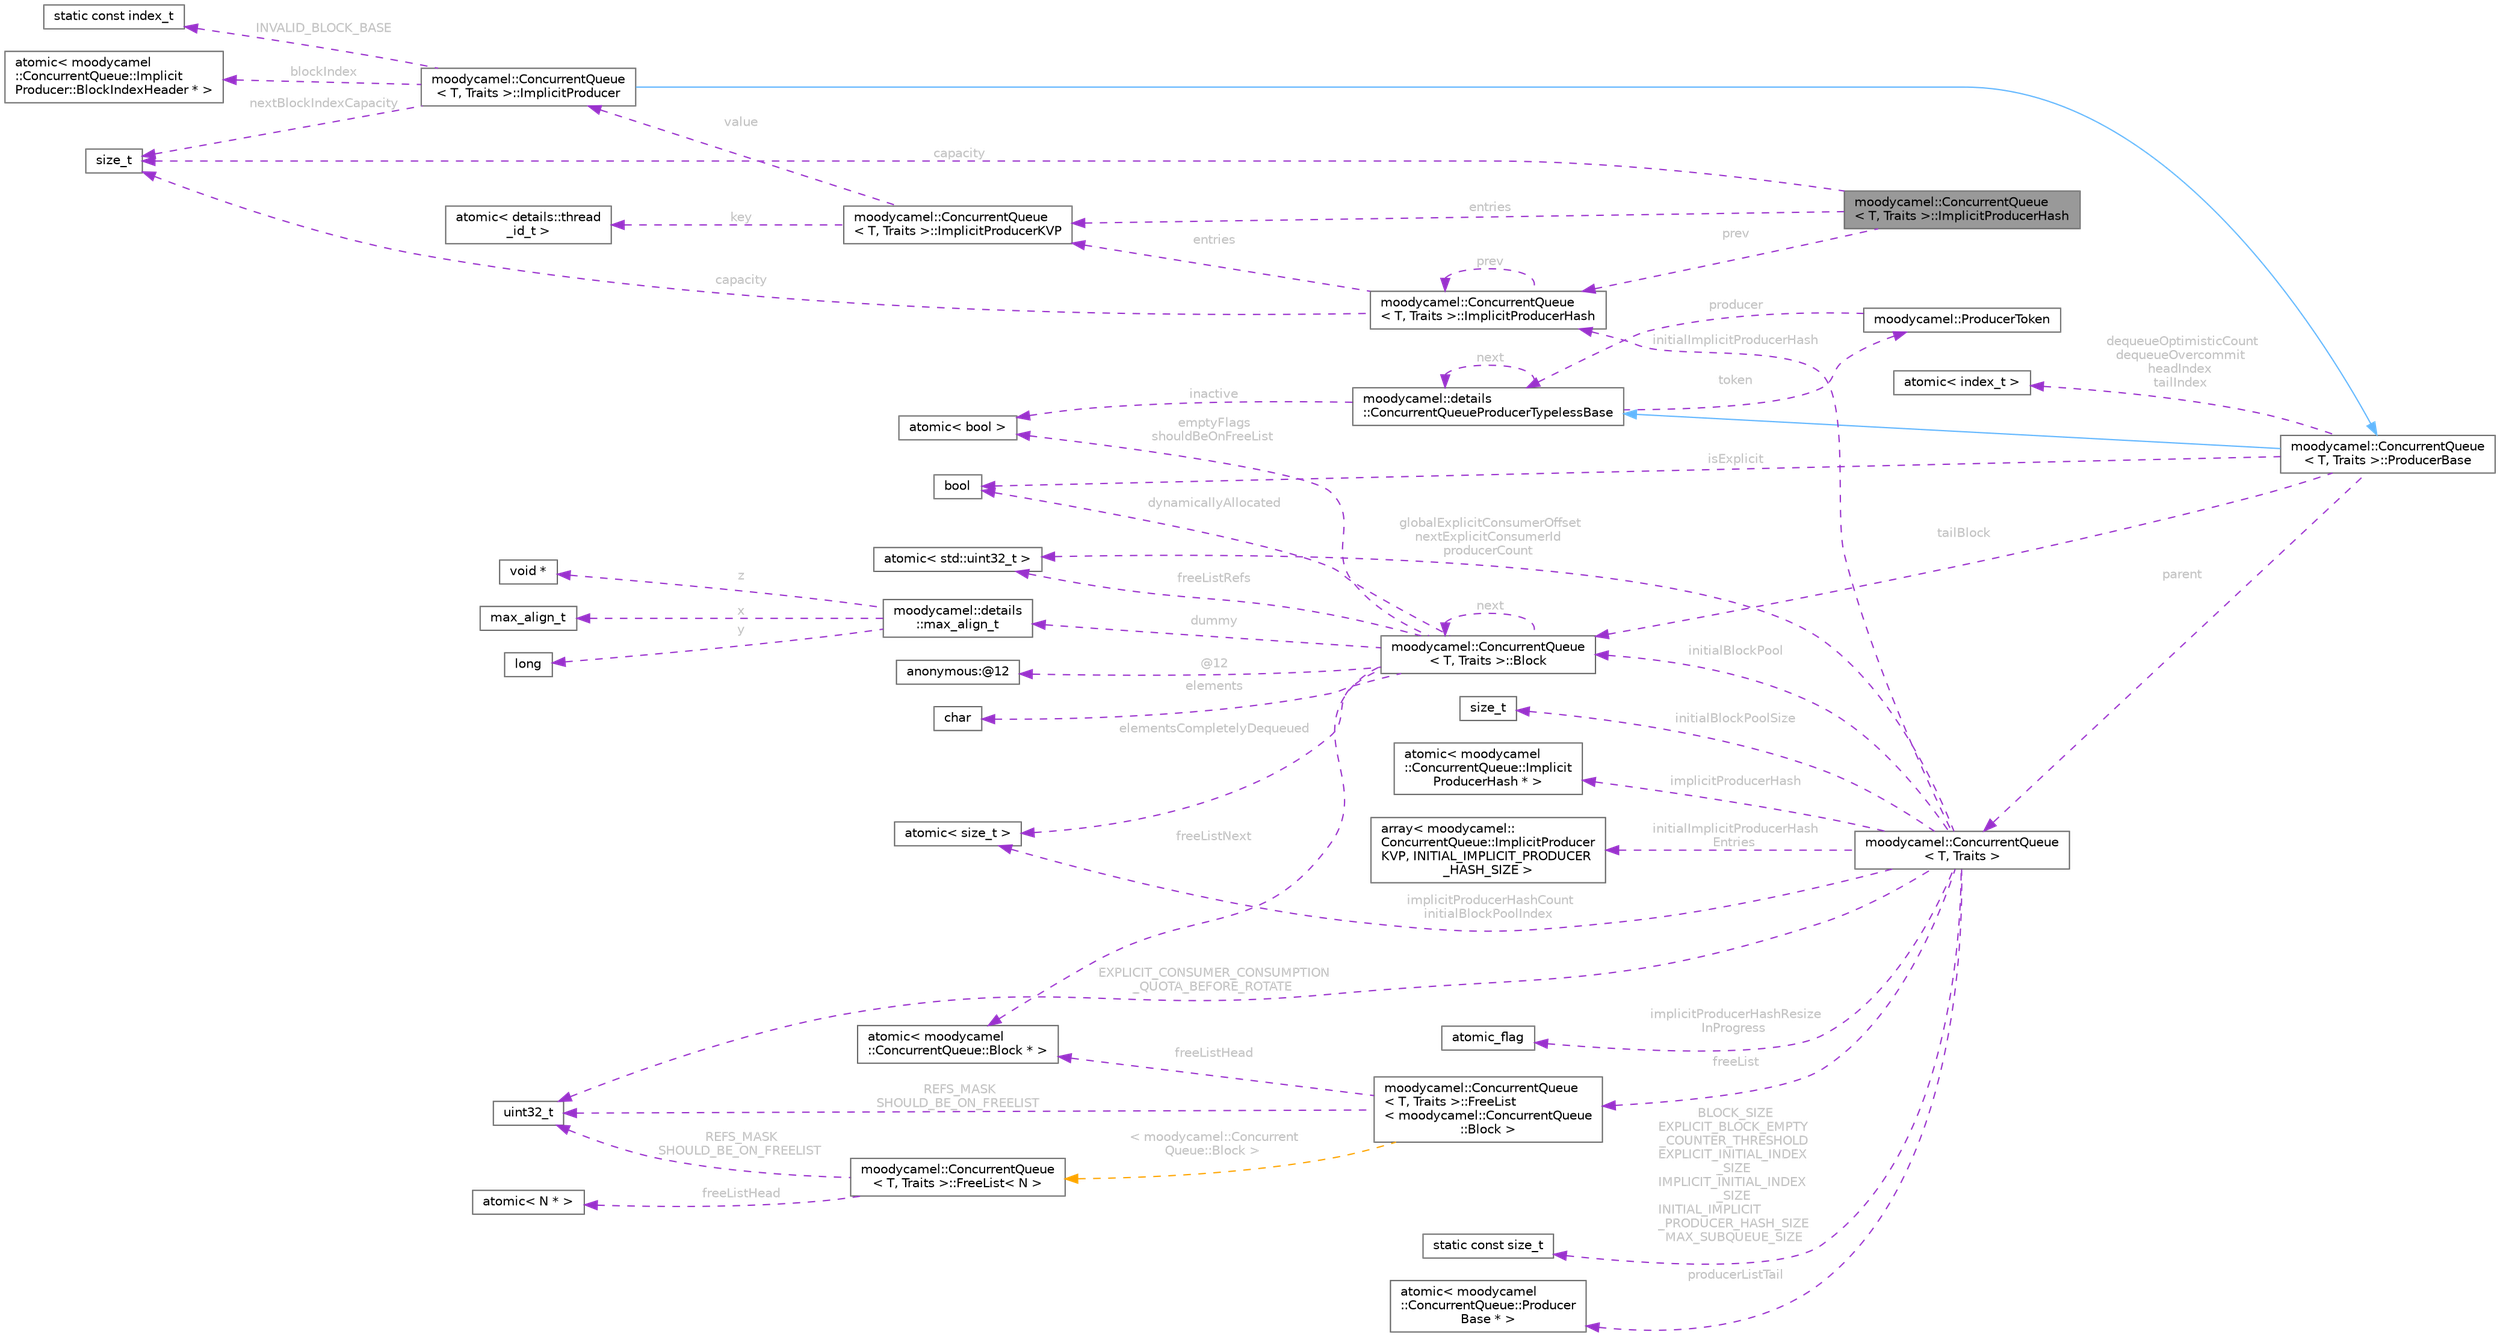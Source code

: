 digraph "moodycamel::ConcurrentQueue&lt; T, Traits &gt;::ImplicitProducerHash"
{
 // INTERACTIVE_SVG=YES
 // LATEX_PDF_SIZE
  bgcolor="transparent";
  edge [fontname=Helvetica,fontsize=10,labelfontname=Helvetica,labelfontsize=10];
  node [fontname=Helvetica,fontsize=10,shape=box,height=0.2,width=0.4];
  rankdir="LR";
  Node1 [id="Node000001",label="moodycamel::ConcurrentQueue\l\< T, Traits \>::ImplicitProducerHash",height=0.2,width=0.4,color="gray40", fillcolor="grey60", style="filled", fontcolor="black",tooltip=" "];
  Node2 -> Node1 [id="edge1_Node000001_Node000002",dir="back",color="darkorchid3",style="dashed",tooltip=" ",label=" capacity",fontcolor="grey" ];
  Node2 [id="Node000002",label="size_t",height=0.2,width=0.4,color="gray40", fillcolor="white", style="filled",tooltip=" "];
  Node3 -> Node1 [id="edge2_Node000001_Node000003",dir="back",color="darkorchid3",style="dashed",tooltip=" ",label=" entries",fontcolor="grey" ];
  Node3 [id="Node000003",label="moodycamel::ConcurrentQueue\l\< T, Traits \>::ImplicitProducerKVP",height=0.2,width=0.4,color="gray40", fillcolor="white", style="filled",URL="$d3/dde/structmoodycamel_1_1ConcurrentQueue_1_1ImplicitProducerKVP.html",tooltip=" "];
  Node4 -> Node3 [id="edge3_Node000003_Node000004",dir="back",color="darkorchid3",style="dashed",tooltip=" ",label=" key",fontcolor="grey" ];
  Node4 [id="Node000004",label="atomic\< details::thread\l_id_t \>",height=0.2,width=0.4,color="gray40", fillcolor="white", style="filled",tooltip=" "];
  Node5 -> Node3 [id="edge4_Node000003_Node000005",dir="back",color="darkorchid3",style="dashed",tooltip=" ",label=" value",fontcolor="grey" ];
  Node5 [id="Node000005",label="moodycamel::ConcurrentQueue\l\< T, Traits \>::ImplicitProducer",height=0.2,width=0.4,color="gray40", fillcolor="white", style="filled",URL="$d4/d1f/structmoodycamel_1_1ConcurrentQueue_1_1ImplicitProducer.html",tooltip=" "];
  Node6 -> Node5 [id="edge5_Node000005_Node000006",dir="back",color="steelblue1",style="solid",tooltip=" "];
  Node6 [id="Node000006",label="moodycamel::ConcurrentQueue\l\< T, Traits \>::ProducerBase",height=0.2,width=0.4,color="gray40", fillcolor="white", style="filled",URL="$d4/dea/structmoodycamel_1_1ConcurrentQueue_1_1ProducerBase.html",tooltip=" "];
  Node7 -> Node6 [id="edge6_Node000006_Node000007",dir="back",color="steelblue1",style="solid",tooltip=" "];
  Node7 [id="Node000007",label="moodycamel::details\l::ConcurrentQueueProducerTypelessBase",height=0.2,width=0.4,color="gray40", fillcolor="white", style="filled",URL="$d2/ddf/structmoodycamel_1_1details_1_1ConcurrentQueueProducerTypelessBase.html",tooltip=" "];
  Node7 -> Node7 [id="edge7_Node000007_Node000007",dir="back",color="darkorchid3",style="dashed",tooltip=" ",label=" next",fontcolor="grey" ];
  Node8 -> Node7 [id="edge8_Node000007_Node000008",dir="back",color="darkorchid3",style="dashed",tooltip=" ",label=" inactive",fontcolor="grey" ];
  Node8 [id="Node000008",label="atomic\< bool \>",height=0.2,width=0.4,color="gray40", fillcolor="white", style="filled",tooltip=" "];
  Node9 -> Node7 [id="edge9_Node000007_Node000009",dir="back",color="darkorchid3",style="dashed",tooltip=" ",label=" token",fontcolor="grey" ];
  Node9 [id="Node000009",label="moodycamel::ProducerToken",height=0.2,width=0.4,color="gray40", fillcolor="white", style="filled",URL="$d1/dbb/structmoodycamel_1_1ProducerToken.html",tooltip=" "];
  Node7 -> Node9 [id="edge10_Node000009_Node000007",dir="back",color="darkorchid3",style="dashed",tooltip=" ",label=" producer",fontcolor="grey" ];
  Node10 -> Node6 [id="edge11_Node000006_Node000010",dir="back",color="darkorchid3",style="dashed",tooltip=" ",label=" dequeueOptimisticCount\ndequeueOvercommit\nheadIndex\ntailIndex",fontcolor="grey" ];
  Node10 [id="Node000010",label="atomic\< index_t \>",height=0.2,width=0.4,color="gray40", fillcolor="white", style="filled",tooltip=" "];
  Node11 -> Node6 [id="edge12_Node000006_Node000011",dir="back",color="darkorchid3",style="dashed",tooltip=" ",label=" tailBlock",fontcolor="grey" ];
  Node11 [id="Node000011",label="moodycamel::ConcurrentQueue\l\< T, Traits \>::Block",height=0.2,width=0.4,color="gray40", fillcolor="white", style="filled",URL="$dc/dde/structmoodycamel_1_1ConcurrentQueue_1_1Block.html",tooltip=" "];
  Node12 -> Node11 [id="edge13_Node000011_Node000012",dir="back",color="darkorchid3",style="dashed",tooltip=" ",label=" elements",fontcolor="grey" ];
  Node12 [id="Node000012",label="char",height=0.2,width=0.4,color="gray40", fillcolor="white", style="filled",tooltip=" "];
  Node13 -> Node11 [id="edge14_Node000011_Node000013",dir="back",color="darkorchid3",style="dashed",tooltip=" ",label=" dummy",fontcolor="grey" ];
  Node13 [id="Node000013",label="moodycamel::details\l::max_align_t",height=0.2,width=0.4,color="gray40", fillcolor="white", style="filled",URL="$d9/d3b/unionmoodycamel_1_1details_1_1max__align__t.html",tooltip=" "];
  Node14 -> Node13 [id="edge15_Node000013_Node000014",dir="back",color="darkorchid3",style="dashed",tooltip=" ",label=" x",fontcolor="grey" ];
  Node14 [id="Node000014",label="max_align_t",height=0.2,width=0.4,color="gray40", fillcolor="white", style="filled",tooltip=" "];
  Node15 -> Node13 [id="edge16_Node000013_Node000015",dir="back",color="darkorchid3",style="dashed",tooltip=" ",label=" y",fontcolor="grey" ];
  Node15 [id="Node000015",label="long",height=0.2,width=0.4,color="gray40", fillcolor="white", style="filled",tooltip=" "];
  Node16 -> Node13 [id="edge17_Node000013_Node000016",dir="back",color="darkorchid3",style="dashed",tooltip=" ",label=" z",fontcolor="grey" ];
  Node16 [id="Node000016",label="void *",height=0.2,width=0.4,color="gray40", fillcolor="white", style="filled",tooltip=" "];
  Node17 -> Node11 [id="edge18_Node000011_Node000017",dir="back",color="darkorchid3",style="dashed",tooltip=" ",label=" @12",fontcolor="grey" ];
  Node17 [id="Node000017",label="anonymous:@12",height=0.2,width=0.4,color="gray40", fillcolor="white", style="filled",tooltip=" "];
  Node11 -> Node11 [id="edge19_Node000011_Node000011",dir="back",color="darkorchid3",style="dashed",tooltip=" ",label=" next",fontcolor="grey" ];
  Node18 -> Node11 [id="edge20_Node000011_Node000018",dir="back",color="darkorchid3",style="dashed",tooltip=" ",label=" elementsCompletelyDequeued",fontcolor="grey" ];
  Node18 [id="Node000018",label="atomic\< size_t \>",height=0.2,width=0.4,color="gray40", fillcolor="white", style="filled",tooltip=" "];
  Node8 -> Node11 [id="edge21_Node000011_Node000008",dir="back",color="darkorchid3",style="dashed",tooltip=" ",label=" emptyFlags\nshouldBeOnFreeList",fontcolor="grey" ];
  Node19 -> Node11 [id="edge22_Node000011_Node000019",dir="back",color="darkorchid3",style="dashed",tooltip=" ",label=" freeListRefs",fontcolor="grey" ];
  Node19 [id="Node000019",label="atomic\< std::uint32_t \>",height=0.2,width=0.4,color="gray40", fillcolor="white", style="filled",tooltip=" "];
  Node20 -> Node11 [id="edge23_Node000011_Node000020",dir="back",color="darkorchid3",style="dashed",tooltip=" ",label=" freeListNext",fontcolor="grey" ];
  Node20 [id="Node000020",label="atomic\< moodycamel\l::ConcurrentQueue::Block * \>",height=0.2,width=0.4,color="gray40", fillcolor="white", style="filled",tooltip=" "];
  Node21 -> Node11 [id="edge24_Node000011_Node000021",dir="back",color="darkorchid3",style="dashed",tooltip=" ",label=" dynamicallyAllocated",fontcolor="grey" ];
  Node21 [id="Node000021",label="bool",height=0.2,width=0.4,color="gray40", fillcolor="white", style="filled",tooltip=" "];
  Node21 -> Node6 [id="edge25_Node000006_Node000021",dir="back",color="darkorchid3",style="dashed",tooltip=" ",label=" isExplicit",fontcolor="grey" ];
  Node22 -> Node6 [id="edge26_Node000006_Node000022",dir="back",color="darkorchid3",style="dashed",tooltip=" ",label=" parent",fontcolor="grey" ];
  Node22 [id="Node000022",label="moodycamel::ConcurrentQueue\l\< T, Traits \>",height=0.2,width=0.4,color="gray40", fillcolor="white", style="filled",URL="$d8/dc8/classmoodycamel_1_1ConcurrentQueue.html",tooltip=" "];
  Node23 -> Node22 [id="edge27_Node000022_Node000023",dir="back",color="darkorchid3",style="dashed",tooltip=" ",label=" BLOCK_SIZE\nEXPLICIT_BLOCK_EMPTY\l_COUNTER_THRESHOLD\nEXPLICIT_INITIAL_INDEX\l_SIZE\nIMPLICIT_INITIAL_INDEX\l_SIZE\nINITIAL_IMPLICIT\l_PRODUCER_HASH_SIZE\nMAX_SUBQUEUE_SIZE",fontcolor="grey" ];
  Node23 [id="Node000023",label="static const size_t",height=0.2,width=0.4,color="gray40", fillcolor="white", style="filled",tooltip=" "];
  Node24 -> Node22 [id="edge28_Node000022_Node000024",dir="back",color="darkorchid3",style="dashed",tooltip=" ",label=" EXPLICIT_CONSUMER_CONSUMPTION\l_QUOTA_BEFORE_ROTATE",fontcolor="grey" ];
  Node24 [id="Node000024",label="uint32_t",height=0.2,width=0.4,color="gray40", fillcolor="white", style="filled",tooltip=" "];
  Node25 -> Node22 [id="edge29_Node000022_Node000025",dir="back",color="darkorchid3",style="dashed",tooltip=" ",label=" producerListTail",fontcolor="grey" ];
  Node25 [id="Node000025",label="atomic\< moodycamel\l::ConcurrentQueue::Producer\lBase * \>",height=0.2,width=0.4,color="gray40", fillcolor="white", style="filled",tooltip=" "];
  Node19 -> Node22 [id="edge30_Node000022_Node000019",dir="back",color="darkorchid3",style="dashed",tooltip=" ",label=" globalExplicitConsumerOffset\nnextExplicitConsumerId\nproducerCount",fontcolor="grey" ];
  Node18 -> Node22 [id="edge31_Node000022_Node000018",dir="back",color="darkorchid3",style="dashed",tooltip=" ",label=" implicitProducerHashCount\ninitialBlockPoolIndex",fontcolor="grey" ];
  Node11 -> Node22 [id="edge32_Node000022_Node000011",dir="back",color="darkorchid3",style="dashed",tooltip=" ",label=" initialBlockPool",fontcolor="grey" ];
  Node26 -> Node22 [id="edge33_Node000022_Node000026",dir="back",color="darkorchid3",style="dashed",tooltip=" ",label=" initialBlockPoolSize",fontcolor="grey" ];
  Node26 [id="Node000026",label="size_t",height=0.2,width=0.4,color="gray40", fillcolor="white", style="filled",tooltip=" "];
  Node27 -> Node22 [id="edge34_Node000022_Node000027",dir="back",color="darkorchid3",style="dashed",tooltip=" ",label=" freeList",fontcolor="grey" ];
  Node27 [id="Node000027",label="moodycamel::ConcurrentQueue\l\< T, Traits \>::FreeList\l\< moodycamel::ConcurrentQueue\l::Block \>",height=0.2,width=0.4,color="gray40", fillcolor="white", style="filled",URL="$db/d08/structmoodycamel_1_1ConcurrentQueue_1_1FreeList.html",tooltip=" "];
  Node20 -> Node27 [id="edge35_Node000027_Node000020",dir="back",color="darkorchid3",style="dashed",tooltip=" ",label=" freeListHead",fontcolor="grey" ];
  Node24 -> Node27 [id="edge36_Node000027_Node000024",dir="back",color="darkorchid3",style="dashed",tooltip=" ",label=" REFS_MASK\nSHOULD_BE_ON_FREELIST",fontcolor="grey" ];
  Node28 -> Node27 [id="edge37_Node000027_Node000028",dir="back",color="orange",style="dashed",tooltip=" ",label=" \< moodycamel::Concurrent\lQueue::Block \>",fontcolor="grey" ];
  Node28 [id="Node000028",label="moodycamel::ConcurrentQueue\l\< T, Traits \>::FreeList\< N \>",height=0.2,width=0.4,color="gray40", fillcolor="white", style="filled",URL="$db/d08/structmoodycamel_1_1ConcurrentQueue_1_1FreeList.html",tooltip=" "];
  Node29 -> Node28 [id="edge38_Node000028_Node000029",dir="back",color="darkorchid3",style="dashed",tooltip=" ",label=" freeListHead",fontcolor="grey" ];
  Node29 [id="Node000029",label="atomic\< N * \>",height=0.2,width=0.4,color="gray40", fillcolor="white", style="filled",tooltip=" "];
  Node24 -> Node28 [id="edge39_Node000028_Node000024",dir="back",color="darkorchid3",style="dashed",tooltip=" ",label=" REFS_MASK\nSHOULD_BE_ON_FREELIST",fontcolor="grey" ];
  Node30 -> Node22 [id="edge40_Node000022_Node000030",dir="back",color="darkorchid3",style="dashed",tooltip=" ",label=" implicitProducerHash",fontcolor="grey" ];
  Node30 [id="Node000030",label="atomic\< moodycamel\l::ConcurrentQueue::Implicit\lProducerHash * \>",height=0.2,width=0.4,color="gray40", fillcolor="white", style="filled",tooltip=" "];
  Node31 -> Node22 [id="edge41_Node000022_Node000031",dir="back",color="darkorchid3",style="dashed",tooltip=" ",label=" initialImplicitProducerHash",fontcolor="grey" ];
  Node31 [id="Node000031",label="moodycamel::ConcurrentQueue\l\< T, Traits \>::ImplicitProducerHash",height=0.2,width=0.4,color="gray40", fillcolor="white", style="filled",URL="$d8/d1f/structmoodycamel_1_1ConcurrentQueue_1_1ImplicitProducerHash.html",tooltip=" "];
  Node2 -> Node31 [id="edge42_Node000031_Node000002",dir="back",color="darkorchid3",style="dashed",tooltip=" ",label=" capacity",fontcolor="grey" ];
  Node3 -> Node31 [id="edge43_Node000031_Node000003",dir="back",color="darkorchid3",style="dashed",tooltip=" ",label=" entries",fontcolor="grey" ];
  Node31 -> Node31 [id="edge44_Node000031_Node000031",dir="back",color="darkorchid3",style="dashed",tooltip=" ",label=" prev",fontcolor="grey" ];
  Node32 -> Node22 [id="edge45_Node000022_Node000032",dir="back",color="darkorchid3",style="dashed",tooltip=" ",label=" initialImplicitProducerHash\lEntries",fontcolor="grey" ];
  Node32 [id="Node000032",label="array\< moodycamel::\lConcurrentQueue::ImplicitProducer\lKVP, INITIAL_IMPLICIT_PRODUCER\l_HASH_SIZE \>",height=0.2,width=0.4,color="gray40", fillcolor="white", style="filled",tooltip=" "];
  Node33 -> Node22 [id="edge46_Node000022_Node000033",dir="back",color="darkorchid3",style="dashed",tooltip=" ",label=" implicitProducerHashResize\lInProgress",fontcolor="grey" ];
  Node33 [id="Node000033",label="atomic_flag",height=0.2,width=0.4,color="gray40", fillcolor="white", style="filled",tooltip=" "];
  Node34 -> Node5 [id="edge47_Node000005_Node000034",dir="back",color="darkorchid3",style="dashed",tooltip=" ",label=" INVALID_BLOCK_BASE",fontcolor="grey" ];
  Node34 [id="Node000034",label="static const index_t",height=0.2,width=0.4,color="gray40", fillcolor="white", style="filled",tooltip=" "];
  Node2 -> Node5 [id="edge48_Node000005_Node000002",dir="back",color="darkorchid3",style="dashed",tooltip=" ",label=" nextBlockIndexCapacity",fontcolor="grey" ];
  Node35 -> Node5 [id="edge49_Node000005_Node000035",dir="back",color="darkorchid3",style="dashed",tooltip=" ",label=" blockIndex",fontcolor="grey" ];
  Node35 [id="Node000035",label="atomic\< moodycamel\l::ConcurrentQueue::Implicit\lProducer::BlockIndexHeader * \>",height=0.2,width=0.4,color="gray40", fillcolor="white", style="filled",tooltip=" "];
  Node31 -> Node1 [id="edge50_Node000001_Node000031",dir="back",color="darkorchid3",style="dashed",tooltip=" ",label=" prev",fontcolor="grey" ];
}
